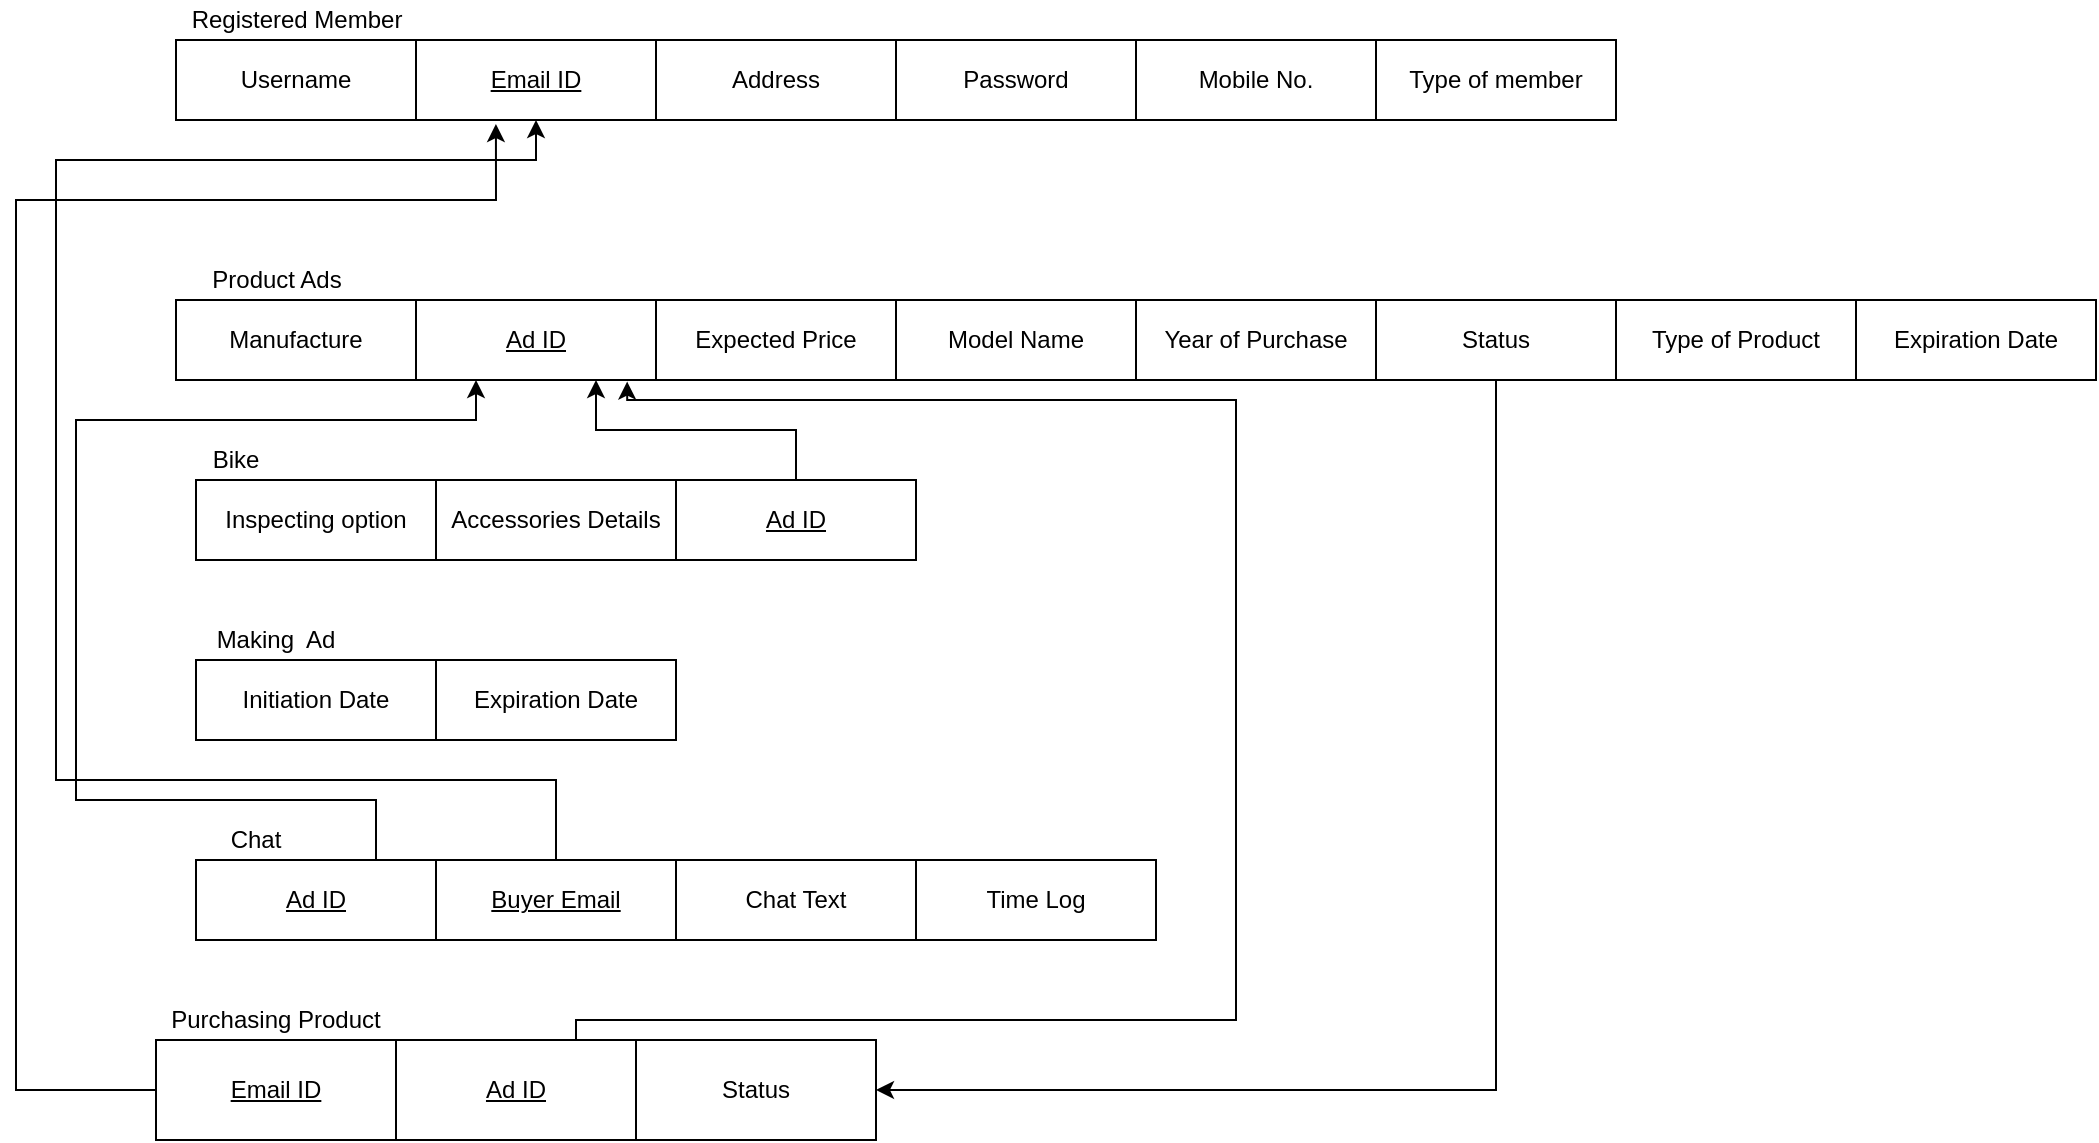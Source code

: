 <mxfile version="13.7.9" type="github">
  <diagram id="R2lEEEUBdFMjLlhIrx00" name="Page-1">
    <mxGraphModel dx="1038" dy="585" grid="1" gridSize="10" guides="1" tooltips="1" connect="1" arrows="1" fold="1" page="1" pageScale="1" pageWidth="850" pageHeight="1100" math="0" shadow="0" extFonts="Permanent Marker^https://fonts.googleapis.com/css?family=Permanent+Marker">
      <root>
        <mxCell id="0" />
        <mxCell id="1" parent="0" />
        <mxCell id="VTgU6rWMDkE47YNrMJMj-1" value="Username" style="rounded=0;whiteSpace=wrap;html=1;" parent="1" vertex="1">
          <mxGeometry x="110" y="160" width="120" height="40" as="geometry" />
        </mxCell>
        <mxCell id="VTgU6rWMDkE47YNrMJMj-2" value="&lt;u&gt;Email ID&lt;/u&gt;" style="rounded=0;whiteSpace=wrap;html=1;" parent="1" vertex="1">
          <mxGeometry x="230" y="160" width="120" height="40" as="geometry" />
        </mxCell>
        <mxCell id="VTgU6rWMDkE47YNrMJMj-3" value="Address" style="rounded=0;whiteSpace=wrap;html=1;" parent="1" vertex="1">
          <mxGeometry x="350" y="160" width="120" height="40" as="geometry" />
        </mxCell>
        <mxCell id="VTgU6rWMDkE47YNrMJMj-4" value="Password" style="rounded=0;whiteSpace=wrap;html=1;" parent="1" vertex="1">
          <mxGeometry x="470" y="160" width="120" height="40" as="geometry" />
        </mxCell>
        <mxCell id="VTgU6rWMDkE47YNrMJMj-5" value="Mobile No." style="rounded=0;whiteSpace=wrap;html=1;" parent="1" vertex="1">
          <mxGeometry x="590" y="160" width="120" height="40" as="geometry" />
        </mxCell>
        <mxCell id="VTgU6rWMDkE47YNrMJMj-6" value="Type of member" style="rounded=0;whiteSpace=wrap;html=1;" parent="1" vertex="1">
          <mxGeometry x="710" y="160" width="120" height="40" as="geometry" />
        </mxCell>
        <mxCell id="VTgU6rWMDkE47YNrMJMj-7" value="Registered Member" style="text;html=1;align=center;verticalAlign=middle;resizable=0;points=[];autosize=1;" parent="1" vertex="1">
          <mxGeometry x="110" y="140" width="120" height="20" as="geometry" />
        </mxCell>
        <mxCell id="VTgU6rWMDkE47YNrMJMj-9" value="Manufacture" style="rounded=0;whiteSpace=wrap;html=1;" parent="1" vertex="1">
          <mxGeometry x="110" y="290" width="120" height="40" as="geometry" />
        </mxCell>
        <mxCell id="VTgU6rWMDkE47YNrMJMj-10" value="&lt;u&gt;Ad ID&lt;/u&gt;" style="rounded=0;whiteSpace=wrap;html=1;" parent="1" vertex="1">
          <mxGeometry x="230" y="290" width="120" height="40" as="geometry" />
        </mxCell>
        <mxCell id="VTgU6rWMDkE47YNrMJMj-11" value="Expected Price" style="rounded=0;whiteSpace=wrap;html=1;" parent="1" vertex="1">
          <mxGeometry x="350" y="290" width="120" height="40" as="geometry" />
        </mxCell>
        <mxCell id="VTgU6rWMDkE47YNrMJMj-12" value="Model Name" style="rounded=0;whiteSpace=wrap;html=1;" parent="1" vertex="1">
          <mxGeometry x="470" y="290" width="120" height="40" as="geometry" />
        </mxCell>
        <mxCell id="VTgU6rWMDkE47YNrMJMj-13" value="Year of Purchase" style="rounded=0;whiteSpace=wrap;html=1;" parent="1" vertex="1">
          <mxGeometry x="590" y="290" width="120" height="40" as="geometry" />
        </mxCell>
        <mxCell id="Xb1ADGNEyXCBVWdmreie-17" style="edgeStyle=orthogonalEdgeStyle;rounded=0;orthogonalLoop=1;jettySize=auto;html=1;exitX=0.5;exitY=1;exitDx=0;exitDy=0;entryX=1;entryY=0.5;entryDx=0;entryDy=0;" edge="1" parent="1" source="VTgU6rWMDkE47YNrMJMj-14" target="Xb1ADGNEyXCBVWdmreie-9">
          <mxGeometry relative="1" as="geometry" />
        </mxCell>
        <mxCell id="VTgU6rWMDkE47YNrMJMj-14" value="Status" style="rounded=0;whiteSpace=wrap;html=1;" parent="1" vertex="1">
          <mxGeometry x="710" y="290" width="120" height="40" as="geometry" />
        </mxCell>
        <mxCell id="VTgU6rWMDkE47YNrMJMj-15" value="Product Ads" style="text;html=1;align=center;verticalAlign=middle;resizable=0;points=[];autosize=1;" parent="1" vertex="1">
          <mxGeometry x="120" y="270" width="80" height="20" as="geometry" />
        </mxCell>
        <mxCell id="VTgU6rWMDkE47YNrMJMj-16" value="Type of Product" style="rounded=0;whiteSpace=wrap;html=1;" parent="1" vertex="1">
          <mxGeometry x="830" y="290" width="120" height="40" as="geometry" />
        </mxCell>
        <mxCell id="VTgU6rWMDkE47YNrMJMj-18" value="Inspecting option" style="rounded=0;whiteSpace=wrap;html=1;" parent="1" vertex="1">
          <mxGeometry x="120" y="380" width="120" height="40" as="geometry" />
        </mxCell>
        <mxCell id="VTgU6rWMDkE47YNrMJMj-19" value="Accessories Details" style="rounded=0;whiteSpace=wrap;html=1;" parent="1" vertex="1">
          <mxGeometry x="240" y="380" width="120" height="40" as="geometry" />
        </mxCell>
        <mxCell id="VTgU6rWMDkE47YNrMJMj-20" value="Bike" style="text;html=1;strokeColor=none;fillColor=none;align=center;verticalAlign=middle;whiteSpace=wrap;rounded=0;" parent="1" vertex="1">
          <mxGeometry x="120" y="360" width="40" height="20" as="geometry" />
        </mxCell>
        <mxCell id="Xb1ADGNEyXCBVWdmreie-4" style="edgeStyle=orthogonalEdgeStyle;rounded=0;orthogonalLoop=1;jettySize=auto;html=1;exitX=0.5;exitY=0;exitDx=0;exitDy=0;entryX=0.75;entryY=1;entryDx=0;entryDy=0;" edge="1" parent="1" source="VTgU6rWMDkE47YNrMJMj-21" target="VTgU6rWMDkE47YNrMJMj-10">
          <mxGeometry relative="1" as="geometry" />
        </mxCell>
        <mxCell id="VTgU6rWMDkE47YNrMJMj-21" value="&lt;u&gt;Ad ID&lt;/u&gt;" style="rounded=0;whiteSpace=wrap;html=1;" parent="1" vertex="1">
          <mxGeometry x="360" y="380" width="120" height="40" as="geometry" />
        </mxCell>
        <mxCell id="VTgU6rWMDkE47YNrMJMj-22" value="Initiation Date" style="rounded=0;whiteSpace=wrap;html=1;" parent="1" vertex="1">
          <mxGeometry x="120" y="470" width="120" height="40" as="geometry" />
        </mxCell>
        <mxCell id="VTgU6rWMDkE47YNrMJMj-23" value="Expiration Date" style="rounded=0;whiteSpace=wrap;html=1;" parent="1" vertex="1">
          <mxGeometry x="950" y="290" width="120" height="40" as="geometry" />
        </mxCell>
        <mxCell id="VTgU6rWMDkE47YNrMJMj-24" value="Expiration Date" style="rounded=0;whiteSpace=wrap;html=1;" parent="1" vertex="1">
          <mxGeometry x="240" y="470" width="120" height="40" as="geometry" />
        </mxCell>
        <mxCell id="VTgU6rWMDkE47YNrMJMj-25" value="Making&amp;nbsp; Ad" style="text;html=1;strokeColor=none;fillColor=none;align=center;verticalAlign=middle;whiteSpace=wrap;rounded=0;" parent="1" vertex="1">
          <mxGeometry x="125" y="450" width="70" height="20" as="geometry" />
        </mxCell>
        <mxCell id="VTgU6rWMDkE47YNrMJMj-26" value="Chat Text" style="rounded=0;whiteSpace=wrap;html=1;" parent="1" vertex="1">
          <mxGeometry x="360" y="570" width="120" height="40" as="geometry" />
        </mxCell>
        <mxCell id="Xb1ADGNEyXCBVWdmreie-3" style="edgeStyle=orthogonalEdgeStyle;rounded=0;orthogonalLoop=1;jettySize=auto;html=1;exitX=0.75;exitY=0;exitDx=0;exitDy=0;entryX=0.25;entryY=1;entryDx=0;entryDy=0;" edge="1" parent="1" source="VTgU6rWMDkE47YNrMJMj-27" target="VTgU6rWMDkE47YNrMJMj-10">
          <mxGeometry relative="1" as="geometry">
            <Array as="points">
              <mxPoint x="210" y="540" />
              <mxPoint x="60" y="540" />
              <mxPoint x="60" y="350" />
              <mxPoint x="260" y="350" />
            </Array>
          </mxGeometry>
        </mxCell>
        <mxCell id="VTgU6rWMDkE47YNrMJMj-27" value="&lt;u&gt;Ad ID&lt;/u&gt;" style="rounded=0;whiteSpace=wrap;html=1;" parent="1" vertex="1">
          <mxGeometry x="120" y="570" width="120" height="40" as="geometry" />
        </mxCell>
        <mxCell id="Xb1ADGNEyXCBVWdmreie-1" style="edgeStyle=orthogonalEdgeStyle;rounded=0;orthogonalLoop=1;jettySize=auto;html=1;exitX=0.5;exitY=0;exitDx=0;exitDy=0;entryX=0.5;entryY=1;entryDx=0;entryDy=0;" edge="1" parent="1" source="VTgU6rWMDkE47YNrMJMj-28" target="VTgU6rWMDkE47YNrMJMj-2">
          <mxGeometry relative="1" as="geometry">
            <Array as="points">
              <mxPoint x="300" y="530" />
              <mxPoint x="50" y="530" />
              <mxPoint x="50" y="220" />
              <mxPoint x="290" y="220" />
            </Array>
          </mxGeometry>
        </mxCell>
        <mxCell id="VTgU6rWMDkE47YNrMJMj-28" value="&lt;u&gt;Buyer Email&lt;/u&gt;" style="rounded=0;whiteSpace=wrap;html=1;" parent="1" vertex="1">
          <mxGeometry x="240" y="570" width="120" height="40" as="geometry" />
        </mxCell>
        <mxCell id="VTgU6rWMDkE47YNrMJMj-30" value="Time Log" style="rounded=0;whiteSpace=wrap;html=1;" parent="1" vertex="1">
          <mxGeometry x="480" y="570" width="120" height="40" as="geometry" />
        </mxCell>
        <mxCell id="VTgU6rWMDkE47YNrMJMj-31" value="Chat" style="text;html=1;strokeColor=none;fillColor=none;align=center;verticalAlign=middle;whiteSpace=wrap;rounded=0;" parent="1" vertex="1">
          <mxGeometry x="130" y="550" width="40" height="20" as="geometry" />
        </mxCell>
        <mxCell id="Xb1ADGNEyXCBVWdmreie-13" style="edgeStyle=orthogonalEdgeStyle;rounded=0;orthogonalLoop=1;jettySize=auto;html=1;exitX=0;exitY=0.5;exitDx=0;exitDy=0;entryX=0.333;entryY=1.05;entryDx=0;entryDy=0;entryPerimeter=0;" edge="1" parent="1" source="Xb1ADGNEyXCBVWdmreie-7" target="VTgU6rWMDkE47YNrMJMj-2">
          <mxGeometry relative="1" as="geometry">
            <Array as="points">
              <mxPoint x="30" y="685" />
              <mxPoint x="30" y="240" />
              <mxPoint x="270" y="240" />
            </Array>
          </mxGeometry>
        </mxCell>
        <mxCell id="Xb1ADGNEyXCBVWdmreie-7" value="&lt;u&gt;Email ID&lt;/u&gt;" style="rounded=0;whiteSpace=wrap;html=1;" vertex="1" parent="1">
          <mxGeometry x="100" y="660" width="120" height="50" as="geometry" />
        </mxCell>
        <mxCell id="Xb1ADGNEyXCBVWdmreie-15" style="edgeStyle=orthogonalEdgeStyle;rounded=0;orthogonalLoop=1;jettySize=auto;html=1;exitX=0.75;exitY=0;exitDx=0;exitDy=0;entryX=0.88;entryY=1.02;entryDx=0;entryDy=0;entryPerimeter=0;" edge="1" parent="1" source="Xb1ADGNEyXCBVWdmreie-8" target="VTgU6rWMDkE47YNrMJMj-10">
          <mxGeometry relative="1" as="geometry">
            <Array as="points">
              <mxPoint x="310" y="650" />
              <mxPoint x="640" y="650" />
              <mxPoint x="640" y="340" />
              <mxPoint x="336" y="340" />
            </Array>
          </mxGeometry>
        </mxCell>
        <mxCell id="Xb1ADGNEyXCBVWdmreie-8" value="&lt;u&gt;Ad ID&lt;/u&gt;" style="rounded=0;whiteSpace=wrap;html=1;" vertex="1" parent="1">
          <mxGeometry x="220" y="660" width="120" height="50" as="geometry" />
        </mxCell>
        <mxCell id="Xb1ADGNEyXCBVWdmreie-9" value="Status" style="rounded=0;whiteSpace=wrap;html=1;" vertex="1" parent="1">
          <mxGeometry x="340" y="660" width="120" height="50" as="geometry" />
        </mxCell>
        <mxCell id="Xb1ADGNEyXCBVWdmreie-10" value="Purchasing Product" style="text;html=1;strokeColor=none;fillColor=none;align=center;verticalAlign=middle;whiteSpace=wrap;rounded=0;" vertex="1" parent="1">
          <mxGeometry x="100" y="640" width="120" height="20" as="geometry" />
        </mxCell>
      </root>
    </mxGraphModel>
  </diagram>
</mxfile>
